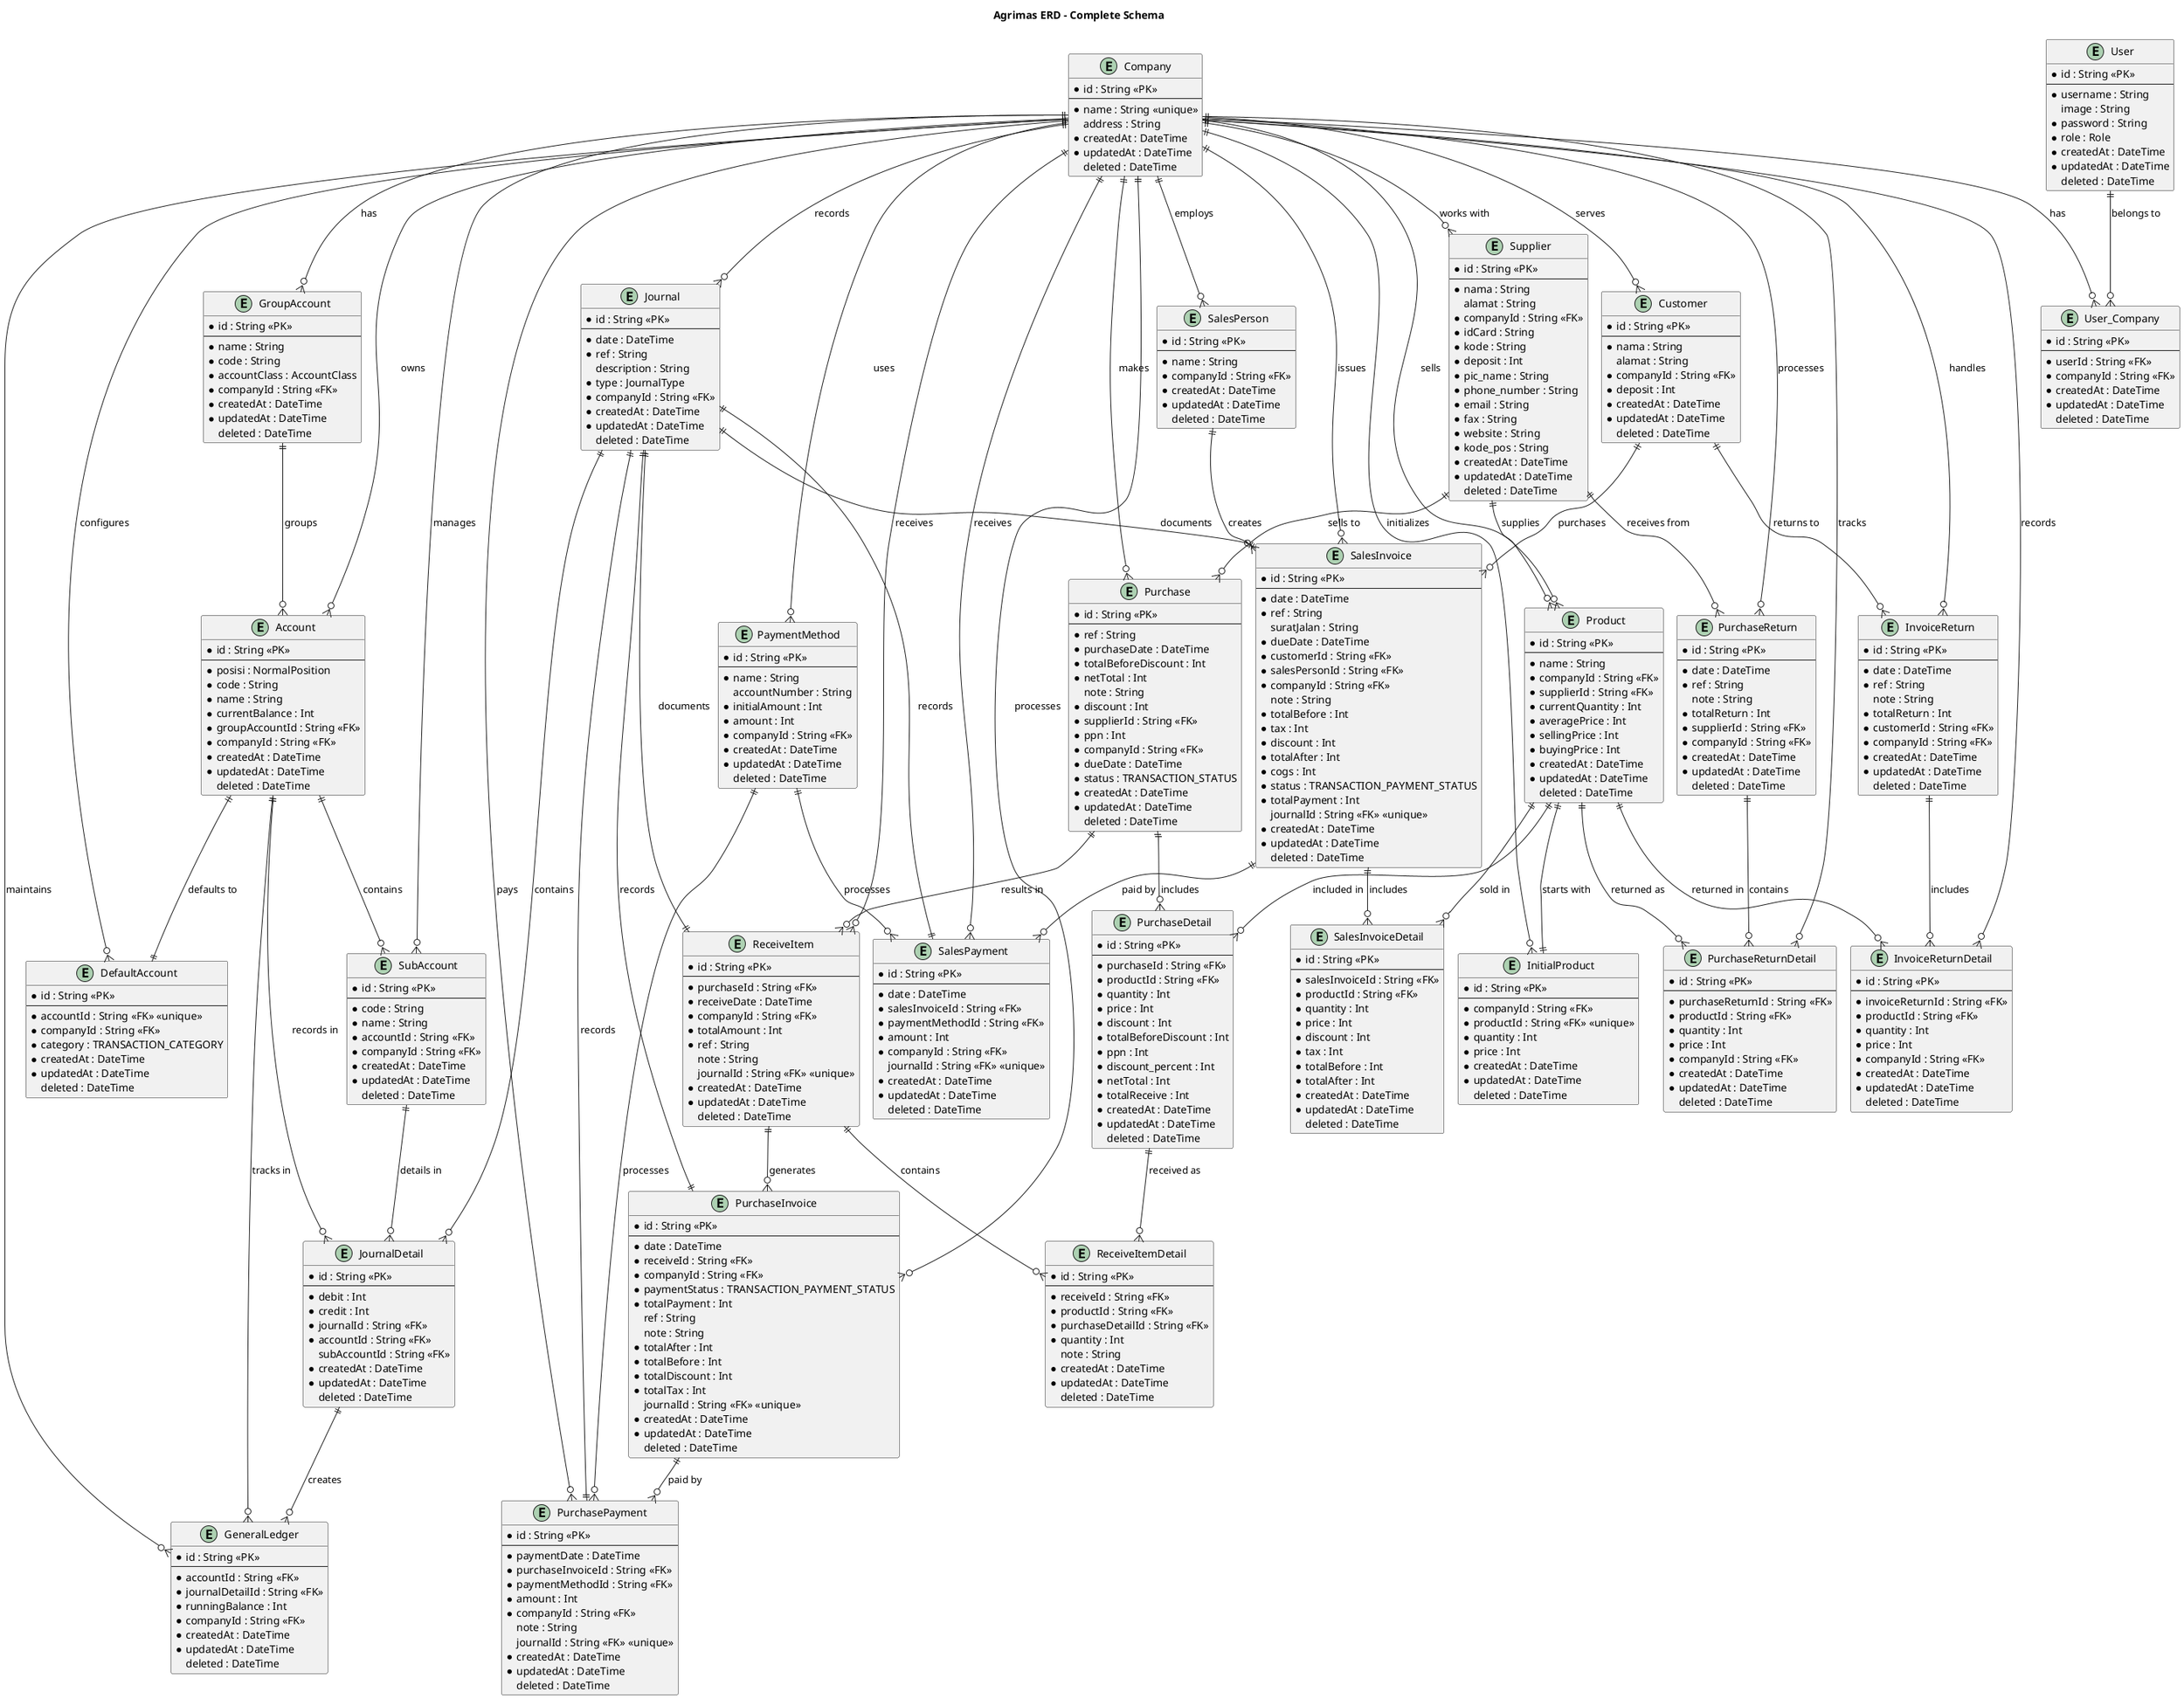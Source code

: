 @startuml Agrimas

skinparam TitleFontName Futura
skinparam DefaultFontName Futura

!pragma layout smetana

title Agrimas ERD - Complete Schema

' Define entities
entity Company {
  * id : String <<PK>>
  --
  * name : String <<unique>>
  address : String
  * createdAt : DateTime
  * updatedAt : DateTime
  deleted : DateTime
}

entity User {
  * id : String <<PK>>
  --
  * username : String
  image : String
  * password : String
  * role : Role
  * createdAt : DateTime
  * updatedAt : DateTime
  deleted : DateTime
}

entity User_Company {
  * id : String <<PK>>
  --
  * userId : String <<FK>>
  * companyId : String <<FK>>
  * createdAt : DateTime
  * updatedAt : DateTime
  deleted : DateTime
}

entity GroupAccount {
  * id : String <<PK>>
  --
  * name : String
  * code : String
  * accountClass : AccountClass
  * companyId : String <<FK>>
  * createdAt : DateTime
  * updatedAt : DateTime
  deleted : DateTime
}

entity Account {
  * id : String <<PK>>
  --
  * posisi : NormalPosition
  * code : String
  * name : String
  * currentBalance : Int
  * groupAccountId : String <<FK>>
  * companyId : String <<FK>>
  * createdAt : DateTime
  * updatedAt : DateTime
  deleted : DateTime
}

entity SubAccount {
  * id : String <<PK>>
  --
  * code : String
  * name : String
  * accountId : String <<FK>>
  * companyId : String <<FK>>
  * createdAt : DateTime
  * updatedAt : DateTime
  deleted : DateTime
}

entity Journal {
  * id : String <<PK>>
  --
  * date : DateTime
  * ref : String
  description : String
  * type : JournalType
  * companyId : String <<FK>>
  * createdAt : DateTime
  * updatedAt : DateTime
  deleted : DateTime
}

entity JournalDetail {
  * id : String <<PK>>
  --
  * debit : Int
  * credit : Int
  * journalId : String <<FK>>
  * accountId : String <<FK>>
  subAccountId : String <<FK>>
  * createdAt : DateTime
  * updatedAt : DateTime
  deleted : DateTime
}

entity Supplier {
  * id : String <<PK>>
  --
  * nama : String
  alamat : String
  * companyId : String <<FK>>
  * idCard : String
  * kode : String
  * deposit : Int
  * pic_name : String
  * phone_number : String
  * email : String
  * fax : String
  * website : String
  * kode_pos : String
  * createdAt : DateTime
  * updatedAt : DateTime
  deleted : DateTime
}

entity Customer {
  * id : String <<PK>>
  --
  * nama : String
  alamat : String
  * companyId : String <<FK>>
  * deposit : Int
  * createdAt : DateTime
  * updatedAt : DateTime
  deleted : DateTime
}

entity Product {
  * id : String <<PK>>
  --
  * name : String
  * companyId : String <<FK>>
  * supplierId : String <<FK>>
  * currentQuantity : Int
  * averagePrice : Int
  * sellingPrice : Int
  * buyingPrice : Int
  * createdAt : DateTime
  * updatedAt : DateTime
  deleted : DateTime
}

entity InitialProduct {
  * id : String <<PK>>
  --
  * companyId : String <<FK>>
  * productId : String <<FK>> <<unique>>
  * quantity : Int
  * price : Int
  * createdAt : DateTime
  * updatedAt : DateTime
  deleted : DateTime
}

entity Purchase {
  * id : String <<PK>>
  --
  * ref : String
  * purchaseDate : DateTime
  * totalBeforeDiscount : Int
  * netTotal : Int
  note : String
  * discount : Int
  * supplierId : String <<FK>>
  * ppn : Int
  * companyId : String <<FK>>
  * dueDate : DateTime
  * status : TRANSACTION_STATUS
  * createdAt : DateTime
  * updatedAt : DateTime
  deleted : DateTime
}

entity PurchaseDetail {
  * id : String <<PK>>
  --
  * purchaseId : String <<FK>>
  * productId : String <<FK>>
  * quantity : Int
  * price : Int
  * discount : Int
  * totalBeforeDiscount : Int
  * ppn : Int
  * discount_percent : Int
  * netTotal : Int
  * totalReceive : Int
  * createdAt : DateTime
  * updatedAt : DateTime
  deleted : DateTime
}

entity PurchasePayment {
  * id : String <<PK>>
  --
  * paymentDate : DateTime
  * purchaseInvoiceId : String <<FK>>
  * paymentMethodId : String <<FK>>
  * amount : Int
  * companyId : String <<FK>>
  note : String
  journalId : String <<FK>> <<unique>>
  * createdAt : DateTime
  * updatedAt : DateTime
  deleted : DateTime
}

entity ReceiveItem {
  * id : String <<PK>>
  --
  * purchaseId : String <<FK>>
  * receiveDate : DateTime
  * companyId : String <<FK>>
  * totalAmount : Int
  * ref : String
  note : String
  journalId : String <<FK>> <<unique>>
  * createdAt : DateTime
  * updatedAt : DateTime
  deleted : DateTime
}

entity ReceiveItemDetail {
  * id : String <<PK>>
  --
  * receiveId : String <<FK>>
  * productId : String <<FK>>
  * purchaseDetailId : String <<FK>>
  * quantity : Int
  note : String
  * createdAt : DateTime
  * updatedAt : DateTime
  deleted : DateTime
}

entity PurchaseInvoice {
  * id : String <<PK>>
  --
  * date : DateTime
  * receiveId : String <<FK>>
  * companyId : String <<FK>>
  * paymentStatus : TRANSACTION_PAYMENT_STATUS
  * totalPayment : Int
  ref : String
  note : String
  * totalAfter : Int
  * totalBefore : Int
  * totalDiscount : Int
  * totalTax : Int
  journalId : String <<FK>> <<unique>>
  * createdAt : DateTime
  * updatedAt : DateTime
  deleted : DateTime
}

entity PaymentMethod {
  * id : String <<PK>>
  --
  * name : String
  accountNumber : String
  * initialAmount : Int
  * amount : Int
  * companyId : String <<FK>>
  * createdAt : DateTime
  * updatedAt : DateTime
  deleted : DateTime
}

entity SalesInvoice {
  * id : String <<PK>>
  --
  * date : DateTime
  * ref : String
  suratJalan : String
  * dueDate : DateTime
  * customerId : String <<FK>>
  * salesPersonId : String <<FK>>
  * companyId : String <<FK>>
  note : String
  * totalBefore : Int
  * tax : Int
  * discount : Int
  * totalAfter : Int
  * cogs : Int
  * status : TRANSACTION_PAYMENT_STATUS
  * totalPayment : Int
  journalId : String <<FK>> <<unique>>
  * createdAt : DateTime
  * updatedAt : DateTime
  deleted : DateTime
}

entity SalesInvoiceDetail {
  * id : String <<PK>>
  --
  * salesInvoiceId : String <<FK>>
  * productId : String <<FK>>
  * quantity : Int
  * price : Int
  * discount : Int
  * tax : Int
  * totalBefore : Int
  * totalAfter : Int
  * createdAt : DateTime
  * updatedAt : DateTime
  deleted : DateTime
}

entity SalesPerson {
  * id : String <<PK>>
  --
  * name : String
  * companyId : String <<FK>>
  * createdAt : DateTime
  * updatedAt : DateTime
  deleted : DateTime
}

entity SalesPayment {
  * id : String <<PK>>
  --
  * date : DateTime
  * salesInvoiceId : String <<FK>>
  * paymentMethodId : String <<FK>>
  * amount : Int
  * companyId : String <<FK>>
  journalId : String <<FK>> <<unique>>
  * createdAt : DateTime
  * updatedAt : DateTime
  deleted : DateTime
}

entity DefaultAccount {
  * id : String <<PK>>
  --
  * accountId : String <<FK>> <<unique>>
  * companyId : String <<FK>>
  * category : TRANSACTION_CATEGORY
  * createdAt : DateTime
  * updatedAt : DateTime
  deleted : DateTime
}

entity GeneralLedger {
  * id : String <<PK>>
  --
  * accountId : String <<FK>>
  * journalDetailId : String <<FK>>
  * runningBalance : Int
  * companyId : String <<FK>>
  * createdAt : DateTime
  * updatedAt : DateTime
  deleted : DateTime
}

entity PurchaseReturn {
  * id : String <<PK>>
  --
  * date : DateTime
  * ref : String
  note : String
  * totalReturn : Int
  * supplierId : String <<FK>>
  * companyId : String <<FK>>
  * createdAt : DateTime
  * updatedAt : DateTime
  deleted : DateTime
}

entity PurchaseReturnDetail {
  * id : String <<PK>>
  --
  * purchaseReturnId : String <<FK>>
  * productId : String <<FK>>
  * quantity : Int
  * price : Int
  * companyId : String <<FK>>
  * createdAt : DateTime
  * updatedAt : DateTime
  deleted : DateTime
}

entity InvoiceReturn {
  * id : String <<PK>>
  --
  * date : DateTime
  * ref : String
  note : String
  * totalReturn : Int
  * customerId : String <<FK>>
  * companyId : String <<FK>>
  * createdAt : DateTime
  * updatedAt : DateTime
  deleted : DateTime
}

entity InvoiceReturnDetail {
  * id : String <<PK>>
  --
  * invoiceReturnId : String <<FK>>
  * productId : String <<FK>>
  * quantity : Int
  * price : Int
  * companyId : String <<FK>>
  * createdAt : DateTime
  * updatedAt : DateTime
  deleted : DateTime
}


Company ||--o{ User_Company : "has"
User ||--o{ User_Company : "belongs to"

Company ||--o{ GroupAccount : "has"
Company ||--o{ Account : "owns"
Company ||--o{ SubAccount : "manages"
Company ||--o{ Journal : "records"
Company ||--o{ Supplier : "works with"
Company ||--o{ Customer : "serves"
Company ||--o{ Product : "sells"
Company ||--o{ InitialProduct : "initializes"
Company ||--o{ Purchase : "makes"
Company ||--o{ ReceiveItem : "receives"
Company ||--o{ PurchaseInvoice : "processes"
Company ||--o{ PurchasePayment : "pays"
Company ||--o{ PaymentMethod : "uses"
Company ||--o{ SalesInvoice : "issues"
Company ||--o{ SalesPerson : "employs"
Company ||--o{ SalesPayment : "receives"
Company ||--o{ DefaultAccount : "configures"
Company ||--o{ GeneralLedger : "maintains"
Company ||--o{ PurchaseReturn : "processes"
Company ||--o{ PurchaseReturnDetail : "tracks"
Company ||--o{ InvoiceReturn : "handles"
Company ||--o{ InvoiceReturnDetail : "records"

GroupAccount ||--o{ Account : "groups"
Account ||--o{ SubAccount : "contains"
Account ||--o{ JournalDetail : "records in"
Account ||--|| DefaultAccount : "defaults to"
Account ||--o{ GeneralLedger : "tracks in"

SubAccount ||--o{ JournalDetail : "details in"

Journal ||--o{ JournalDetail : "contains"
Journal ||--|| ReceiveItem : "documents"
Journal ||--|| PurchaseInvoice : "records"
Journal ||--|| SalesInvoice : "documents"
Journal ||--|| SalesPayment : "records"
Journal ||--|| PurchasePayment : "records"

JournalDetail ||--o{ GeneralLedger : "creates"

Supplier ||--o{ Product : "supplies"
Supplier ||--o{ Purchase : "sells to"
Supplier ||--o{ PurchaseReturn : "receives from"

Customer ||--o{ SalesInvoice : "purchases"
Customer ||--o{ InvoiceReturn : "returns to"

Product ||--|| InitialProduct : "starts with"
Product ||--o{ PurchaseDetail : "included in"
Product ||--o{ SalesInvoiceDetail : "sold in"
Product ||--o{ PurchaseReturnDetail : "returned as"
Product ||--o{ InvoiceReturnDetail : "returned in"

Purchase ||--o{ PurchaseDetail : "includes"
Purchase ||--o{ ReceiveItem : "results in"

PurchaseDetail ||--o{ ReceiveItemDetail : "received as"

ReceiveItem ||--o{ ReceiveItemDetail : "contains"
ReceiveItem ||--o{ PurchaseInvoice : "generates"

PurchaseInvoice ||--o{ PurchasePayment : "paid by"

PaymentMethod ||--o{ PurchasePayment : "processes"
PaymentMethod ||--o{ SalesPayment : "processes"

SalesPerson ||--o{ SalesInvoice : "creates"

SalesInvoice ||--o{ SalesInvoiceDetail : "includes"
SalesInvoice ||--o{ SalesPayment : "paid by"

PurchaseReturn ||--o{ PurchaseReturnDetail : "contains"

InvoiceReturn ||--o{ InvoiceReturnDetail : "includes"

@enduml
